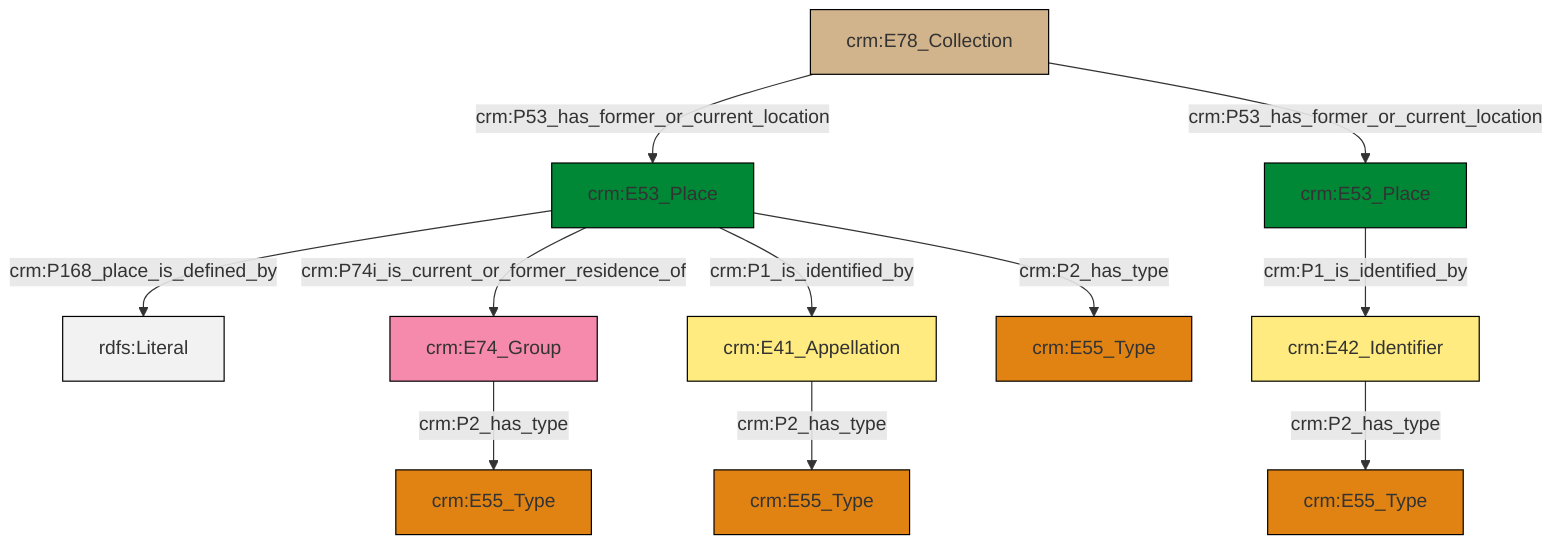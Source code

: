 graph TD
classDef Literal fill:#f2f2f2,stroke:#000000;
classDef CRM_Entity fill:#FFFFFF,stroke:#000000;
classDef Temporal_Entity fill:#00C9E6, stroke:#000000;
classDef Type fill:#E18312, stroke:#000000;
classDef Time-Span fill:#2C9C91, stroke:#000000;
classDef Appellation fill:#FFEB7F, stroke:#000000;
classDef Place fill:#008836, stroke:#000000;
classDef Persistent_Item fill:#B266B2, stroke:#000000;
classDef Conceptual_Object fill:#FFD700, stroke:#000000;
classDef Physical_Thing fill:#D2B48C, stroke:#000000;
classDef Actor fill:#f58aad, stroke:#000000;
classDef PC_Classes fill:#4ce600, stroke:#000000;
classDef Multi fill:#cccccc,stroke:#000000;

0["crm:E53_Place"]:::Place -->|crm:P168_place_is_defined_by| 1[rdfs:Literal]:::Literal
2["crm:E41_Appellation"]:::Appellation -->|crm:P2_has_type| 3["crm:E55_Type"]:::Type
5["crm:E74_Group"]:::Actor -->|crm:P2_has_type| 6["crm:E55_Type"]:::Type
0["crm:E53_Place"]:::Place -->|crm:P74i_is_current_or_former_residence_of| 5["crm:E74_Group"]:::Actor
9["crm:E42_Identifier"]:::Appellation -->|crm:P2_has_type| 13["crm:E55_Type"]:::Type
14["crm:E53_Place"]:::Place -->|crm:P1_is_identified_by| 9["crm:E42_Identifier"]:::Appellation
17["crm:E78_Collection"]:::Physical_Thing -->|crm:P53_has_former_or_current_location| 0["crm:E53_Place"]:::Place
0["crm:E53_Place"]:::Place -->|crm:P1_is_identified_by| 2["crm:E41_Appellation"]:::Appellation
17["crm:E78_Collection"]:::Physical_Thing -->|crm:P53_has_former_or_current_location| 14["crm:E53_Place"]:::Place
0["crm:E53_Place"]:::Place -->|crm:P2_has_type| 7["crm:E55_Type"]:::Type